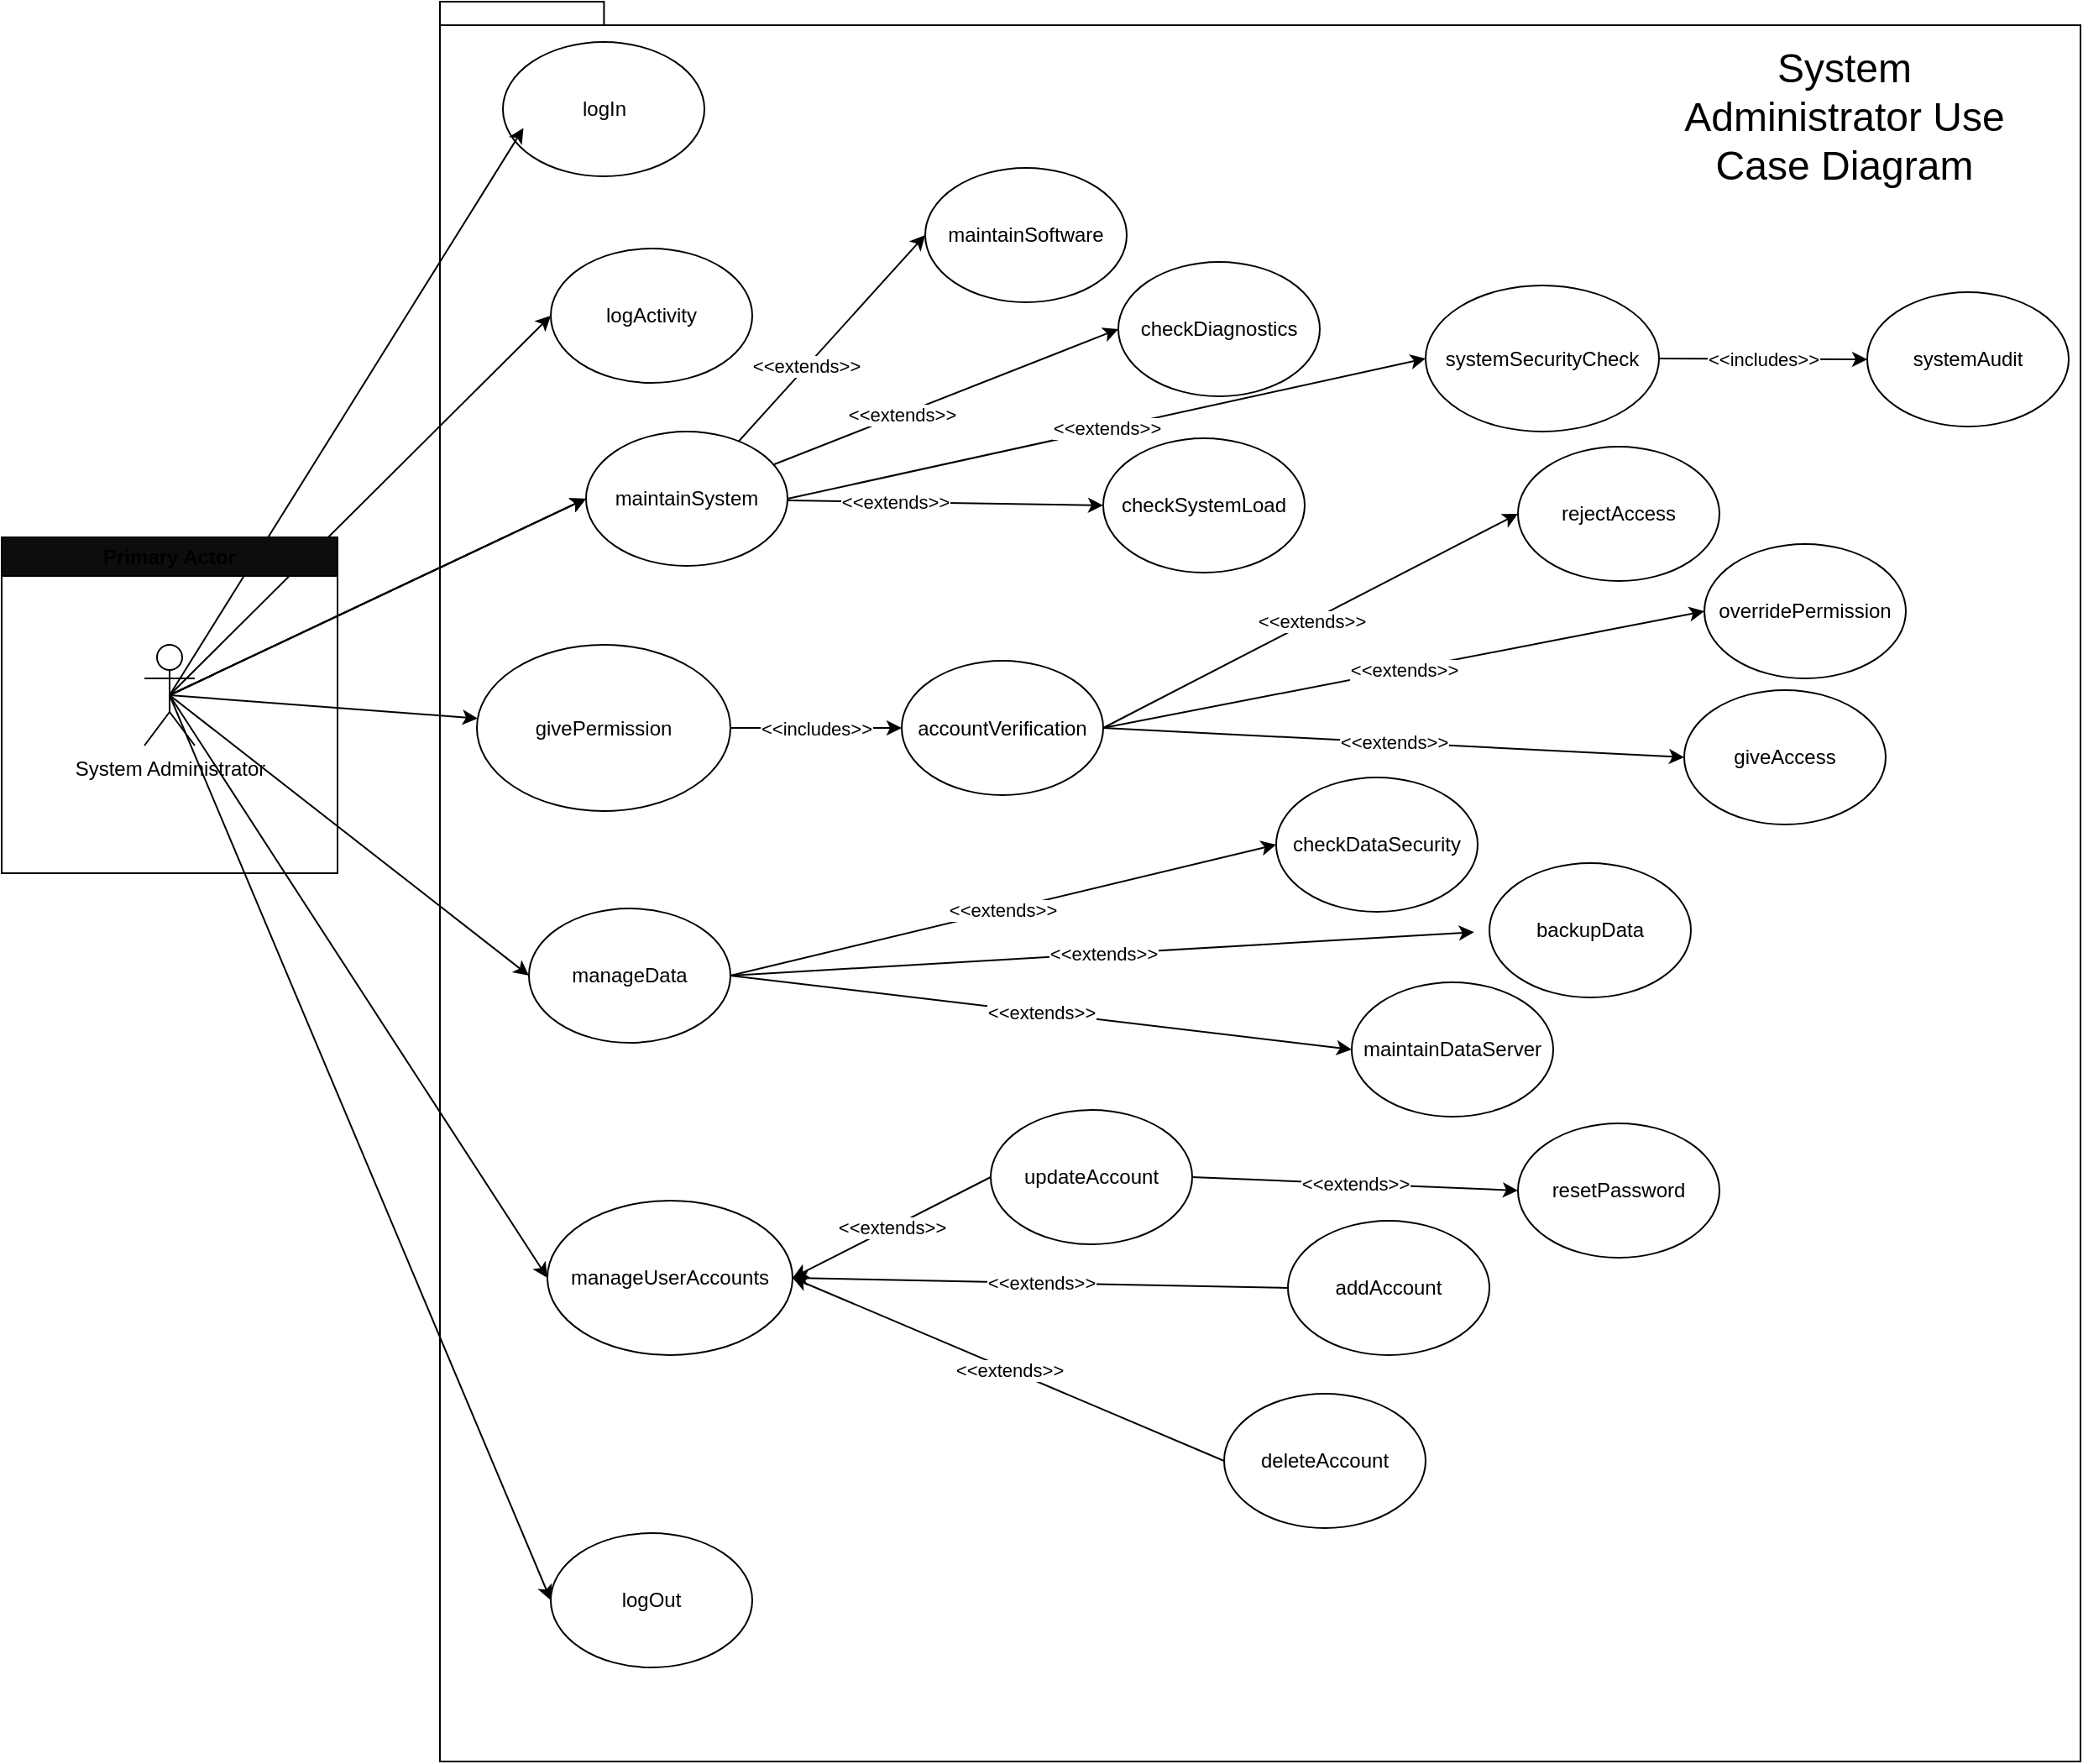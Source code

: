 <mxfile version="24.7.16">
  <diagram name="Page-1" id="twDvhtgVF-Ve9I6iekdA">
    <mxGraphModel dx="2013" dy="1108" grid="0" gridSize="10" guides="1" tooltips="1" connect="1" arrows="1" fold="1" page="0" pageScale="1" pageWidth="850" pageHeight="1100" math="0" shadow="0">
      <root>
        <mxCell id="0" />
        <mxCell id="1" parent="0" />
        <mxCell id="4P_DZhee5pJh1wVSsmIm-3" value="" style="shape=folder;fontStyle=1;spacingTop=10;tabWidth=40;tabHeight=14;tabPosition=left;html=1;whiteSpace=wrap;" parent="1" vertex="1">
          <mxGeometry x="2" y="-207" width="977" height="1048" as="geometry" />
        </mxCell>
        <mxCell id="THxBq8Z5EoYOMyfSU2FK-3" value="checkSystemLoad" style="ellipse;whiteSpace=wrap;html=1;" parent="1" vertex="1">
          <mxGeometry x="397" y="53" width="120" height="80" as="geometry" />
        </mxCell>
        <mxCell id="THxBq8Z5EoYOMyfSU2FK-4" value="maintainSoftware" style="ellipse;whiteSpace=wrap;html=1;" parent="1" vertex="1">
          <mxGeometry x="291" y="-108" width="120" height="80" as="geometry" />
        </mxCell>
        <mxCell id="THxBq8Z5EoYOMyfSU2FK-5" value="manageUserAccounts" style="ellipse;whiteSpace=wrap;html=1;" parent="1" vertex="1">
          <mxGeometry x="66" y="507" width="146" height="92" as="geometry" />
        </mxCell>
        <mxCell id="THxBq8Z5EoYOMyfSU2FK-6" value="addAccount" style="ellipse;whiteSpace=wrap;html=1;" parent="1" vertex="1">
          <mxGeometry x="507" y="519" width="120" height="80" as="geometry" />
        </mxCell>
        <mxCell id="THxBq8Z5EoYOMyfSU2FK-7" value="updateAccount" style="ellipse;whiteSpace=wrap;html=1;" parent="1" vertex="1">
          <mxGeometry x="330" y="453" width="120" height="80" as="geometry" />
        </mxCell>
        <mxCell id="THxBq8Z5EoYOMyfSU2FK-8" value="deleteAccount" style="ellipse;whiteSpace=wrap;html=1;" parent="1" vertex="1">
          <mxGeometry x="469" y="622" width="120" height="80" as="geometry" />
        </mxCell>
        <mxCell id="THxBq8Z5EoYOMyfSU2FK-9" value="checkDiagnostics" style="ellipse;whiteSpace=wrap;html=1;" parent="1" vertex="1">
          <mxGeometry x="406" y="-52" width="120" height="80" as="geometry" />
        </mxCell>
        <mxCell id="THxBq8Z5EoYOMyfSU2FK-10" value="manageData" style="ellipse;whiteSpace=wrap;html=1;" parent="1" vertex="1">
          <mxGeometry x="55" y="333" width="120" height="80" as="geometry" />
        </mxCell>
        <mxCell id="THxBq8Z5EoYOMyfSU2FK-11" value="logIn" style="ellipse;whiteSpace=wrap;html=1;" parent="1" vertex="1">
          <mxGeometry x="39.5" y="-183" width="120" height="80" as="geometry" />
        </mxCell>
        <mxCell id="THxBq8Z5EoYOMyfSU2FK-12" value="givePermission" style="ellipse;whiteSpace=wrap;html=1;" parent="1" vertex="1">
          <mxGeometry x="24" y="176" width="151" height="99" as="geometry" />
        </mxCell>
        <mxCell id="THxBq8Z5EoYOMyfSU2FK-20" value="" style="endArrow=classic;html=1;rounded=0;entryX=0.102;entryY=0.641;entryDx=0;entryDy=0;entryPerimeter=0;exitX=0.5;exitY=0.5;exitDx=0;exitDy=0;exitPerimeter=0;" parent="1" source="THxBq8Z5EoYOMyfSU2FK-1" target="THxBq8Z5EoYOMyfSU2FK-11" edge="1">
          <mxGeometry width="50" height="50" relative="1" as="geometry">
            <mxPoint x="617" y="326" as="sourcePoint" />
            <mxPoint x="667" y="276" as="targetPoint" />
          </mxGeometry>
        </mxCell>
        <mxCell id="THxBq8Z5EoYOMyfSU2FK-22" value="&amp;lt;&amp;lt;extends&amp;gt;&amp;gt;" style="endArrow=classic;html=1;rounded=0;exitX=0.5;exitY=0.5;exitDx=0;exitDy=0;exitPerimeter=0;entryX=0;entryY=0.5;entryDx=0;entryDy=0;" parent="1" source="THxBq8Z5EoYOMyfSU2FK-45" target="THxBq8Z5EoYOMyfSU2FK-3" edge="1">
          <mxGeometry width="50" height="50" relative="1" as="geometry">
            <mxPoint x="-92" y="208" as="sourcePoint" />
            <mxPoint x="-42" y="158" as="targetPoint" />
          </mxGeometry>
        </mxCell>
        <mxCell id="THxBq8Z5EoYOMyfSU2FK-24" value="" style="endArrow=classic;html=1;rounded=0;exitX=0.5;exitY=0.5;exitDx=0;exitDy=0;exitPerimeter=0;" parent="1" source="THxBq8Z5EoYOMyfSU2FK-1" target="THxBq8Z5EoYOMyfSU2FK-12" edge="1">
          <mxGeometry width="50" height="50" relative="1" as="geometry">
            <mxPoint x="-143" y="213" as="sourcePoint" />
            <mxPoint x="-82" y="368" as="targetPoint" />
          </mxGeometry>
        </mxCell>
        <mxCell id="THxBq8Z5EoYOMyfSU2FK-26" value="&amp;lt;&amp;lt;extends&amp;gt;&amp;gt;" style="endArrow=classic;html=1;rounded=0;entryX=0;entryY=0.5;entryDx=0;entryDy=0;exitX=0.5;exitY=0.5;exitDx=0;exitDy=0;exitPerimeter=0;" parent="1" source="THxBq8Z5EoYOMyfSU2FK-45" target="THxBq8Z5EoYOMyfSU2FK-4" edge="1">
          <mxGeometry width="50" height="50" relative="1" as="geometry">
            <mxPoint x="-133" y="223" as="sourcePoint" />
            <mxPoint x="-50" y="365" as="targetPoint" />
          </mxGeometry>
        </mxCell>
        <mxCell id="THxBq8Z5EoYOMyfSU2FK-27" value="&amp;lt;&amp;lt;extends&amp;gt;&amp;gt;" style="endArrow=classic;html=1;rounded=0;exitX=0.5;exitY=0.5;exitDx=0;exitDy=0;exitPerimeter=0;entryX=0;entryY=0.5;entryDx=0;entryDy=0;" parent="1" source="THxBq8Z5EoYOMyfSU2FK-45" target="THxBq8Z5EoYOMyfSU2FK-9" edge="1">
          <mxGeometry width="50" height="50" relative="1" as="geometry">
            <mxPoint x="-123" y="233" as="sourcePoint" />
            <mxPoint x="-40" y="375" as="targetPoint" />
          </mxGeometry>
        </mxCell>
        <mxCell id="THxBq8Z5EoYOMyfSU2FK-28" value="" style="endArrow=classic;html=1;rounded=0;exitX=0.5;exitY=0.5;exitDx=0;exitDy=0;exitPerimeter=0;entryX=0;entryY=0.5;entryDx=0;entryDy=0;" parent="1" source="THxBq8Z5EoYOMyfSU2FK-1" target="THxBq8Z5EoYOMyfSU2FK-10" edge="1">
          <mxGeometry width="50" height="50" relative="1" as="geometry">
            <mxPoint x="-113" y="243" as="sourcePoint" />
            <mxPoint x="-30" y="385" as="targetPoint" />
          </mxGeometry>
        </mxCell>
        <mxCell id="THxBq8Z5EoYOMyfSU2FK-29" value="" style="endArrow=classic;html=1;rounded=0;exitX=0.5;exitY=0.5;exitDx=0;exitDy=0;exitPerimeter=0;entryX=0;entryY=0.5;entryDx=0;entryDy=0;" parent="1" source="THxBq8Z5EoYOMyfSU2FK-1" target="THxBq8Z5EoYOMyfSU2FK-5" edge="1">
          <mxGeometry width="50" height="50" relative="1" as="geometry">
            <mxPoint x="-103" y="253" as="sourcePoint" />
            <mxPoint x="-20" y="395" as="targetPoint" />
          </mxGeometry>
        </mxCell>
        <mxCell id="THxBq8Z5EoYOMyfSU2FK-30" value="&amp;lt;&amp;lt;extends&amp;gt;&amp;gt;" style="endArrow=classic;html=1;rounded=0;exitX=0;exitY=0.5;exitDx=0;exitDy=0;entryX=1;entryY=0.5;entryDx=0;entryDy=0;" parent="1" source="THxBq8Z5EoYOMyfSU2FK-7" target="THxBq8Z5EoYOMyfSU2FK-5" edge="1">
          <mxGeometry width="50" height="50" relative="1" as="geometry">
            <mxPoint x="545" y="486" as="sourcePoint" />
            <mxPoint x="595" y="436" as="targetPoint" />
          </mxGeometry>
        </mxCell>
        <mxCell id="THxBq8Z5EoYOMyfSU2FK-31" value="&amp;lt;&amp;lt;extends&amp;gt;&amp;gt;" style="endArrow=classic;html=1;rounded=0;exitX=0;exitY=0.5;exitDx=0;exitDy=0;entryX=1;entryY=0.5;entryDx=0;entryDy=0;" parent="1" source="THxBq8Z5EoYOMyfSU2FK-6" target="THxBq8Z5EoYOMyfSU2FK-5" edge="1">
          <mxGeometry width="50" height="50" relative="1" as="geometry">
            <mxPoint x="313" y="406" as="sourcePoint" />
            <mxPoint x="211" y="493" as="targetPoint" />
          </mxGeometry>
        </mxCell>
        <mxCell id="THxBq8Z5EoYOMyfSU2FK-32" value="&amp;lt;&amp;lt;extends&amp;gt;&amp;gt;" style="endArrow=classic;html=1;rounded=0;exitX=0;exitY=0.5;exitDx=0;exitDy=0;entryX=1;entryY=0.5;entryDx=0;entryDy=0;" parent="1" source="THxBq8Z5EoYOMyfSU2FK-8" target="THxBq8Z5EoYOMyfSU2FK-5" edge="1">
          <mxGeometry width="50" height="50" relative="1" as="geometry">
            <mxPoint x="319" y="552" as="sourcePoint" />
            <mxPoint x="211" y="493" as="targetPoint" />
          </mxGeometry>
        </mxCell>
        <mxCell id="THxBq8Z5EoYOMyfSU2FK-33" value="backupData" style="ellipse;whiteSpace=wrap;html=1;" parent="1" vertex="1">
          <mxGeometry x="627" y="306" width="120" height="80" as="geometry" />
        </mxCell>
        <mxCell id="THxBq8Z5EoYOMyfSU2FK-34" value="maintainDataServer" style="ellipse;whiteSpace=wrap;html=1;" parent="1" vertex="1">
          <mxGeometry x="545" y="377" width="120" height="80" as="geometry" />
        </mxCell>
        <mxCell id="THxBq8Z5EoYOMyfSU2FK-35" value="checkDataSecurity" style="ellipse;whiteSpace=wrap;html=1;" parent="1" vertex="1">
          <mxGeometry x="500" y="255" width="120" height="80" as="geometry" />
        </mxCell>
        <mxCell id="THxBq8Z5EoYOMyfSU2FK-36" value="logOut" style="ellipse;whiteSpace=wrap;html=1;" parent="1" vertex="1">
          <mxGeometry x="68" y="705" width="120" height="80" as="geometry" />
        </mxCell>
        <mxCell id="THxBq8Z5EoYOMyfSU2FK-37" value="accountVerification" style="ellipse;whiteSpace=wrap;html=1;" parent="1" vertex="1">
          <mxGeometry x="277" y="185.5" width="120" height="80" as="geometry" />
        </mxCell>
        <mxCell id="THxBq8Z5EoYOMyfSU2FK-39" value="giveAccess" style="ellipse;whiteSpace=wrap;html=1;" parent="1" vertex="1">
          <mxGeometry x="743" y="203" width="120" height="80" as="geometry" />
        </mxCell>
        <mxCell id="THxBq8Z5EoYOMyfSU2FK-40" value="rejectAccess" style="ellipse;whiteSpace=wrap;html=1;" parent="1" vertex="1">
          <mxGeometry x="644" y="58" width="120" height="80" as="geometry" />
        </mxCell>
        <mxCell id="THxBq8Z5EoYOMyfSU2FK-41" value="&amp;lt;&amp;lt;includes&amp;gt;&amp;gt;" style="endArrow=classic;html=1;rounded=0;exitX=1;exitY=0.5;exitDx=0;exitDy=0;entryX=0;entryY=0.5;entryDx=0;entryDy=0;" parent="1" source="THxBq8Z5EoYOMyfSU2FK-12" target="THxBq8Z5EoYOMyfSU2FK-37" edge="1">
          <mxGeometry width="50" height="50" relative="1" as="geometry">
            <mxPoint x="134" y="195" as="sourcePoint" />
            <mxPoint x="184" y="145" as="targetPoint" />
          </mxGeometry>
        </mxCell>
        <mxCell id="THxBq8Z5EoYOMyfSU2FK-42" value="&amp;lt;&amp;lt;extends&amp;gt;&amp;gt;" style="endArrow=classic;html=1;rounded=0;exitX=1;exitY=0.5;exitDx=0;exitDy=0;entryX=0;entryY=0.5;entryDx=0;entryDy=0;" parent="1" source="THxBq8Z5EoYOMyfSU2FK-37" target="THxBq8Z5EoYOMyfSU2FK-40" edge="1">
          <mxGeometry width="50" height="50" relative="1" as="geometry">
            <mxPoint x="424" y="148" as="sourcePoint" />
            <mxPoint x="474" y="98" as="targetPoint" />
          </mxGeometry>
        </mxCell>
        <mxCell id="THxBq8Z5EoYOMyfSU2FK-43" value="&amp;lt;&amp;lt;extends&amp;gt;&amp;gt;" style="endArrow=classic;html=1;rounded=0;exitX=1;exitY=0.5;exitDx=0;exitDy=0;entryX=0;entryY=0.5;entryDx=0;entryDy=0;" parent="1" source="THxBq8Z5EoYOMyfSU2FK-37" target="THxBq8Z5EoYOMyfSU2FK-39" edge="1">
          <mxGeometry width="50" height="50" relative="1" as="geometry">
            <mxPoint x="384" y="151" as="sourcePoint" />
            <mxPoint x="567" y="95" as="targetPoint" />
          </mxGeometry>
        </mxCell>
        <mxCell id="THxBq8Z5EoYOMyfSU2FK-44" value="" style="endArrow=classic;html=1;rounded=0;entryX=0;entryY=0.5;entryDx=0;entryDy=0;exitX=0.5;exitY=0.5;exitDx=0;exitDy=0;exitPerimeter=0;" parent="1" source="THxBq8Z5EoYOMyfSU2FK-1" target="THxBq8Z5EoYOMyfSU2FK-36" edge="1">
          <mxGeometry width="50" height="50" relative="1" as="geometry">
            <mxPoint x="-216" y="449" as="sourcePoint" />
            <mxPoint x="-166" y="399" as="targetPoint" />
          </mxGeometry>
        </mxCell>
        <mxCell id="THxBq8Z5EoYOMyfSU2FK-46" value="" style="endArrow=classic;html=1;rounded=0;entryX=0;entryY=0.5;entryDx=0;entryDy=0;exitX=0.5;exitY=0.5;exitDx=0;exitDy=0;exitPerimeter=0;" parent="1" source="THxBq8Z5EoYOMyfSU2FK-1" target="THxBq8Z5EoYOMyfSU2FK-45" edge="1">
          <mxGeometry width="50" height="50" relative="1" as="geometry">
            <mxPoint x="-153" y="203" as="sourcePoint" />
            <mxPoint x="285" y="-29" as="targetPoint" />
          </mxGeometry>
        </mxCell>
        <mxCell id="THxBq8Z5EoYOMyfSU2FK-47" value="" style="endArrow=classic;html=1;rounded=0;exitX=0.5;exitY=0.5;exitDx=0;exitDy=0;exitPerimeter=0;entryX=0;entryY=0.5;entryDx=0;entryDy=0;" parent="1" source="THxBq8Z5EoYOMyfSU2FK-1" target="THxBq8Z5EoYOMyfSU2FK-45" edge="1">
          <mxGeometry width="50" height="50" relative="1" as="geometry">
            <mxPoint x="-153" y="203" as="sourcePoint" />
            <mxPoint x="380" y="-10" as="targetPoint" />
          </mxGeometry>
        </mxCell>
        <mxCell id="THxBq8Z5EoYOMyfSU2FK-48" value="" style="endArrow=classic;html=1;rounded=0;exitX=0.5;exitY=0.5;exitDx=0;exitDy=0;exitPerimeter=0;entryX=0;entryY=0.5;entryDx=0;entryDy=0;" parent="1" source="THxBq8Z5EoYOMyfSU2FK-1" target="THxBq8Z5EoYOMyfSU2FK-45" edge="1">
          <mxGeometry width="50" height="50" relative="1" as="geometry">
            <mxPoint x="-153" y="203" as="sourcePoint" />
            <mxPoint x="388" y="33" as="targetPoint" />
          </mxGeometry>
        </mxCell>
        <mxCell id="THxBq8Z5EoYOMyfSU2FK-45" value="maintainSystem" style="ellipse;whiteSpace=wrap;html=1;" parent="1" vertex="1">
          <mxGeometry x="89" y="49" width="120" height="80" as="geometry" />
        </mxCell>
        <mxCell id="THxBq8Z5EoYOMyfSU2FK-49" value="&amp;lt;&amp;lt;extends&amp;gt;&amp;gt;" style="endArrow=classic;html=1;rounded=0;exitX=1;exitY=0.5;exitDx=0;exitDy=0;entryX=-0.076;entryY=0.514;entryDx=0;entryDy=0;entryPerimeter=0;" parent="1" source="THxBq8Z5EoYOMyfSU2FK-10" target="THxBq8Z5EoYOMyfSU2FK-33" edge="1">
          <mxGeometry width="50" height="50" relative="1" as="geometry">
            <mxPoint x="209" y="326" as="sourcePoint" />
            <mxPoint x="259" y="276" as="targetPoint" />
          </mxGeometry>
        </mxCell>
        <mxCell id="THxBq8Z5EoYOMyfSU2FK-50" value="&amp;lt;&amp;lt;extends&amp;gt;&amp;gt;" style="endArrow=classic;html=1;rounded=0;exitX=1;exitY=0.5;exitDx=0;exitDy=0;entryX=0;entryY=0.5;entryDx=0;entryDy=0;" parent="1" source="THxBq8Z5EoYOMyfSU2FK-10" target="THxBq8Z5EoYOMyfSU2FK-34" edge="1">
          <mxGeometry width="50" height="50" relative="1" as="geometry">
            <mxPoint x="233" y="424" as="sourcePoint" />
            <mxPoint x="283" y="374" as="targetPoint" />
          </mxGeometry>
        </mxCell>
        <mxCell id="THxBq8Z5EoYOMyfSU2FK-51" value="&amp;lt;&amp;lt;extends&amp;gt;&amp;gt;" style="endArrow=classic;html=1;rounded=0;exitX=1;exitY=0.5;exitDx=0;exitDy=0;entryX=0;entryY=0.5;entryDx=0;entryDy=0;" parent="1" source="THxBq8Z5EoYOMyfSU2FK-10" target="THxBq8Z5EoYOMyfSU2FK-35" edge="1">
          <mxGeometry width="50" height="50" relative="1" as="geometry">
            <mxPoint x="206" y="314" as="sourcePoint" />
            <mxPoint x="256" y="264" as="targetPoint" />
          </mxGeometry>
        </mxCell>
        <mxCell id="THxBq8Z5EoYOMyfSU2FK-52" value="overridePermission" style="ellipse;whiteSpace=wrap;html=1;" parent="1" vertex="1">
          <mxGeometry x="755" y="116" width="120" height="80" as="geometry" />
        </mxCell>
        <mxCell id="THxBq8Z5EoYOMyfSU2FK-53" value="&amp;lt;&amp;lt;extends&amp;gt;&amp;gt;" style="endArrow=classic;html=1;rounded=0;exitX=1;exitY=0.5;exitDx=0;exitDy=0;entryX=0;entryY=0.5;entryDx=0;entryDy=0;" parent="1" source="THxBq8Z5EoYOMyfSU2FK-37" target="THxBq8Z5EoYOMyfSU2FK-52" edge="1">
          <mxGeometry width="50" height="50" relative="1" as="geometry">
            <mxPoint x="497" y="180" as="sourcePoint" />
            <mxPoint x="547" y="130" as="targetPoint" />
          </mxGeometry>
        </mxCell>
        <mxCell id="THxBq8Z5EoYOMyfSU2FK-57" value="&lt;font style=&quot;font-size: 24px;&quot;&gt;System Administrator Use Case Diagram&lt;/font&gt;" style="text;html=1;align=center;verticalAlign=middle;whiteSpace=wrap;rounded=0;" parent="1" vertex="1">
          <mxGeometry x="726" y="-183" width="225" height="90" as="geometry" />
        </mxCell>
        <mxCell id="THxBq8Z5EoYOMyfSU2FK-62" value="resetPassword" style="ellipse;whiteSpace=wrap;html=1;" parent="1" vertex="1">
          <mxGeometry x="644" y="461" width="120" height="80" as="geometry" />
        </mxCell>
        <mxCell id="THxBq8Z5EoYOMyfSU2FK-63" value="&amp;lt;&amp;lt;extends&amp;gt;&amp;gt;" style="endArrow=classic;html=1;rounded=0;exitX=1;exitY=0.5;exitDx=0;exitDy=0;entryX=0;entryY=0.5;entryDx=0;entryDy=0;" parent="1" source="THxBq8Z5EoYOMyfSU2FK-7" target="THxBq8Z5EoYOMyfSU2FK-62" edge="1">
          <mxGeometry width="50" height="50" relative="1" as="geometry">
            <mxPoint x="235" y="677" as="sourcePoint" />
            <mxPoint x="285" y="627" as="targetPoint" />
          </mxGeometry>
        </mxCell>
        <mxCell id="THxBq8Z5EoYOMyfSU2FK-64" value="systemSecurityCheck" style="ellipse;whiteSpace=wrap;html=1;" parent="1" vertex="1">
          <mxGeometry x="589" y="-38" width="139" height="87" as="geometry" />
        </mxCell>
        <mxCell id="THxBq8Z5EoYOMyfSU2FK-65" value="&amp;lt;&amp;lt;extends&amp;gt;&amp;gt;" style="endArrow=classic;html=1;rounded=0;exitX=1;exitY=0.5;exitDx=0;exitDy=0;entryX=0;entryY=0.5;entryDx=0;entryDy=0;" parent="1" source="THxBq8Z5EoYOMyfSU2FK-45" target="THxBq8Z5EoYOMyfSU2FK-64" edge="1">
          <mxGeometry width="50" height="50" relative="1" as="geometry">
            <mxPoint x="317" y="90" as="sourcePoint" />
            <mxPoint x="367" y="40" as="targetPoint" />
          </mxGeometry>
        </mxCell>
        <mxCell id="THxBq8Z5EoYOMyfSU2FK-66" value="systemAudit" style="ellipse;whiteSpace=wrap;html=1;" parent="1" vertex="1">
          <mxGeometry x="852" y="-34" width="120" height="80" as="geometry" />
        </mxCell>
        <mxCell id="THxBq8Z5EoYOMyfSU2FK-67" value="&amp;lt;&amp;lt;includes&amp;gt;&amp;gt;" style="endArrow=classic;html=1;rounded=0;exitX=1;exitY=0.5;exitDx=0;exitDy=0;entryX=0;entryY=0.5;entryDx=0;entryDy=0;" parent="1" source="THxBq8Z5EoYOMyfSU2FK-64" target="THxBq8Z5EoYOMyfSU2FK-66" edge="1">
          <mxGeometry width="50" height="50" relative="1" as="geometry">
            <mxPoint x="791" y="-42" as="sourcePoint" />
            <mxPoint x="841" y="-92" as="targetPoint" />
          </mxGeometry>
        </mxCell>
        <mxCell id="THxBq8Z5EoYOMyfSU2FK-68" value="logActivity" style="ellipse;whiteSpace=wrap;html=1;" parent="1" vertex="1">
          <mxGeometry x="68" y="-60" width="120" height="80" as="geometry" />
        </mxCell>
        <mxCell id="THxBq8Z5EoYOMyfSU2FK-69" value="" style="endArrow=classic;html=1;rounded=0;entryX=0;entryY=0.5;entryDx=0;entryDy=0;exitX=0.5;exitY=0.5;exitDx=0;exitDy=0;exitPerimeter=0;" parent="1" source="THxBq8Z5EoYOMyfSU2FK-1" target="THxBq8Z5EoYOMyfSU2FK-68" edge="1">
          <mxGeometry width="50" height="50" relative="1" as="geometry">
            <mxPoint x="-63" y="132" as="sourcePoint" />
            <mxPoint x="-13" y="82" as="targetPoint" />
          </mxGeometry>
        </mxCell>
        <mxCell id="WlEXncajSMZhKXmq6oTS-1" value="Primary Actor" style="swimlane;whiteSpace=wrap;html=1;fillColor=#0D0D0D;" vertex="1" parent="1">
          <mxGeometry x="-259" y="112" width="200" height="200" as="geometry">
            <mxRectangle x="-259" y="112" width="130" height="26" as="alternateBounds" />
          </mxGeometry>
        </mxCell>
        <mxCell id="THxBq8Z5EoYOMyfSU2FK-1" value="System Administrator&lt;div&gt;&lt;br&gt;&lt;/div&gt;" style="shape=umlActor;verticalLabelPosition=bottom;verticalAlign=top;html=1;outlineConnect=0;" parent="WlEXncajSMZhKXmq6oTS-1" vertex="1">
          <mxGeometry x="85" y="64" width="30" height="60" as="geometry" />
        </mxCell>
      </root>
    </mxGraphModel>
  </diagram>
</mxfile>
